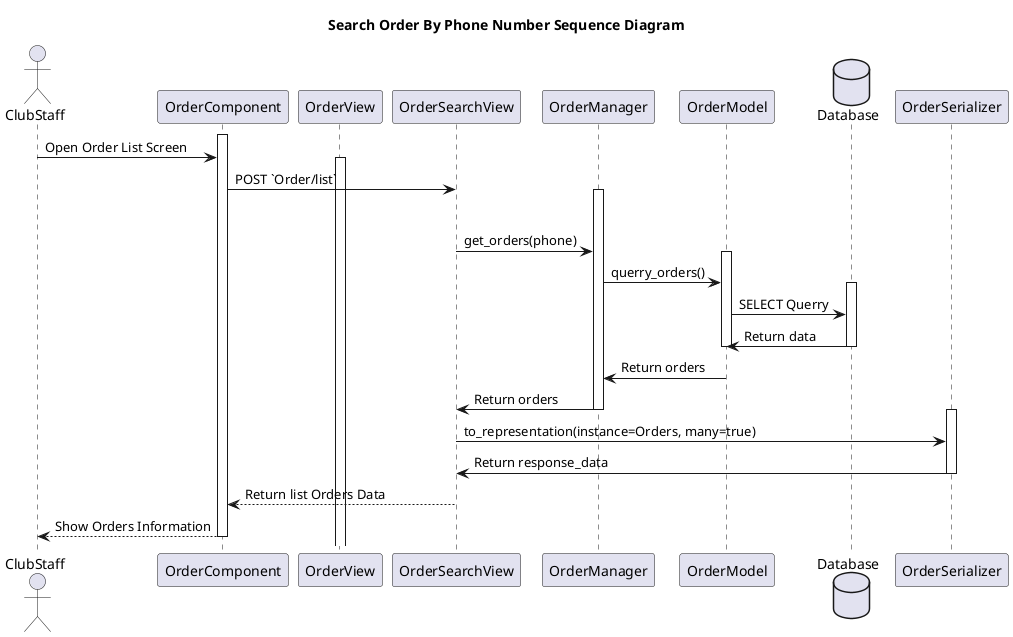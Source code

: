 @startuml Search Order By Phone Number Sequence Diagram 
title Search Order By Phone Number Sequence Diagram 

actor ClubStaff 

activate OrderComponent
ClubStaff -> OrderComponent: Open Order List Screen

activate OrderView
OrderComponent -> OrderSearchView: POST `Order/list`
activate OrderManager
deactivate OrderSearchView
OrderSearchView -> OrderManager: get_orders(phone)
activate OrderModel
OrderManager -> OrderModel: querry_orders()

database Database
activate Database
OrderModel -> Database: SELECT Querry

Database -> OrderModel: Return data
deactivate OrderModel
deactivate Database

OrderModel -> OrderManager: Return orders


OrderManager -> OrderSearchView: Return orders
deactivate OrderManager
activate OrderSerializer
OrderSearchView -> OrderSerializer: to_representation(instance=Orders, many=true)

OrderSerializer -> OrderSearchView: Return response_data
deactivate OrderSerializer
OrderSearchView --> OrderComponent: Return list Orders Data
OrderComponent --> ClubStaff: Show Orders Information
deactivate OrderComponent



